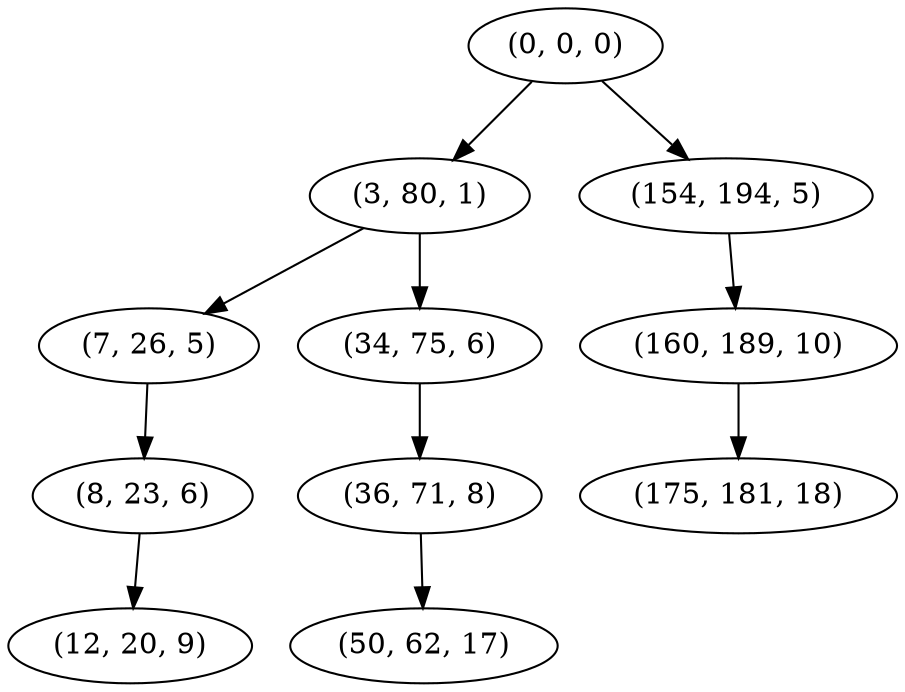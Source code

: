 digraph tree {
    "(0, 0, 0)";
    "(3, 80, 1)";
    "(7, 26, 5)";
    "(8, 23, 6)";
    "(12, 20, 9)";
    "(34, 75, 6)";
    "(36, 71, 8)";
    "(50, 62, 17)";
    "(154, 194, 5)";
    "(160, 189, 10)";
    "(175, 181, 18)";
    "(0, 0, 0)" -> "(3, 80, 1)";
    "(0, 0, 0)" -> "(154, 194, 5)";
    "(3, 80, 1)" -> "(7, 26, 5)";
    "(3, 80, 1)" -> "(34, 75, 6)";
    "(7, 26, 5)" -> "(8, 23, 6)";
    "(8, 23, 6)" -> "(12, 20, 9)";
    "(34, 75, 6)" -> "(36, 71, 8)";
    "(36, 71, 8)" -> "(50, 62, 17)";
    "(154, 194, 5)" -> "(160, 189, 10)";
    "(160, 189, 10)" -> "(175, 181, 18)";
}
